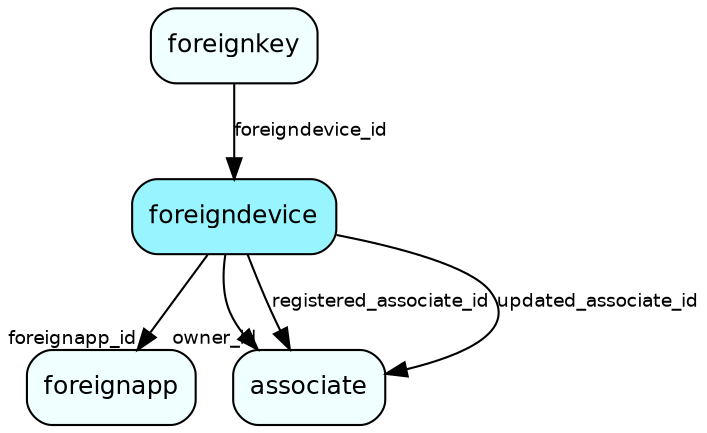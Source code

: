 digraph foreigndevice  {
node [shape = box style="rounded, filled" fontname = "Helvetica" fontsize = "12" ]
edge [fontname = "Helvetica" fontsize = "9"]

foreigndevice[fillcolor = "cadetblue1"]
foreignapp[fillcolor = "azure1"]
associate[fillcolor = "azure1"]
foreignkey[fillcolor = "azure1"]
foreigndevice -> foreignapp [headlabel = "foreignapp_id"]
foreigndevice -> associate [headlabel = "owner_id"]
foreigndevice -> associate [label = "registered_associate_id"]
foreigndevice -> associate [label = "updated_associate_id"]
foreignkey -> foreigndevice [label = "foreigndevice_id"]
}

